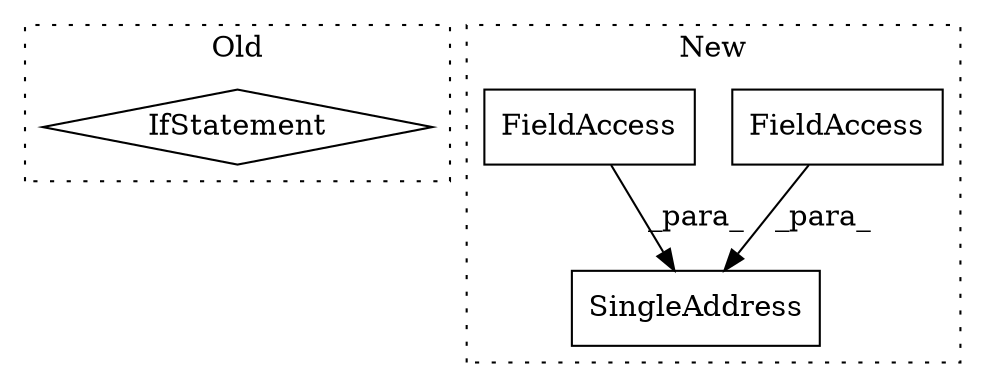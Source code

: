 digraph G {
subgraph cluster0 {
1 [label="IfStatement" a="25" s="2142" l="52" shape="diamond"];
label = "Old";
style="dotted";
}
subgraph cluster1 {
2 [label="SingleAddress" a="32" s="2093,2132" l="14,1" shape="box"];
3 [label="FieldAccess" a="22" s="2119" l="13" shape="box"];
4 [label="FieldAccess" a="22" s="2107" l="11" shape="box"];
label = "New";
style="dotted";
}
3 -> 2 [label="_para_"];
4 -> 2 [label="_para_"];
}